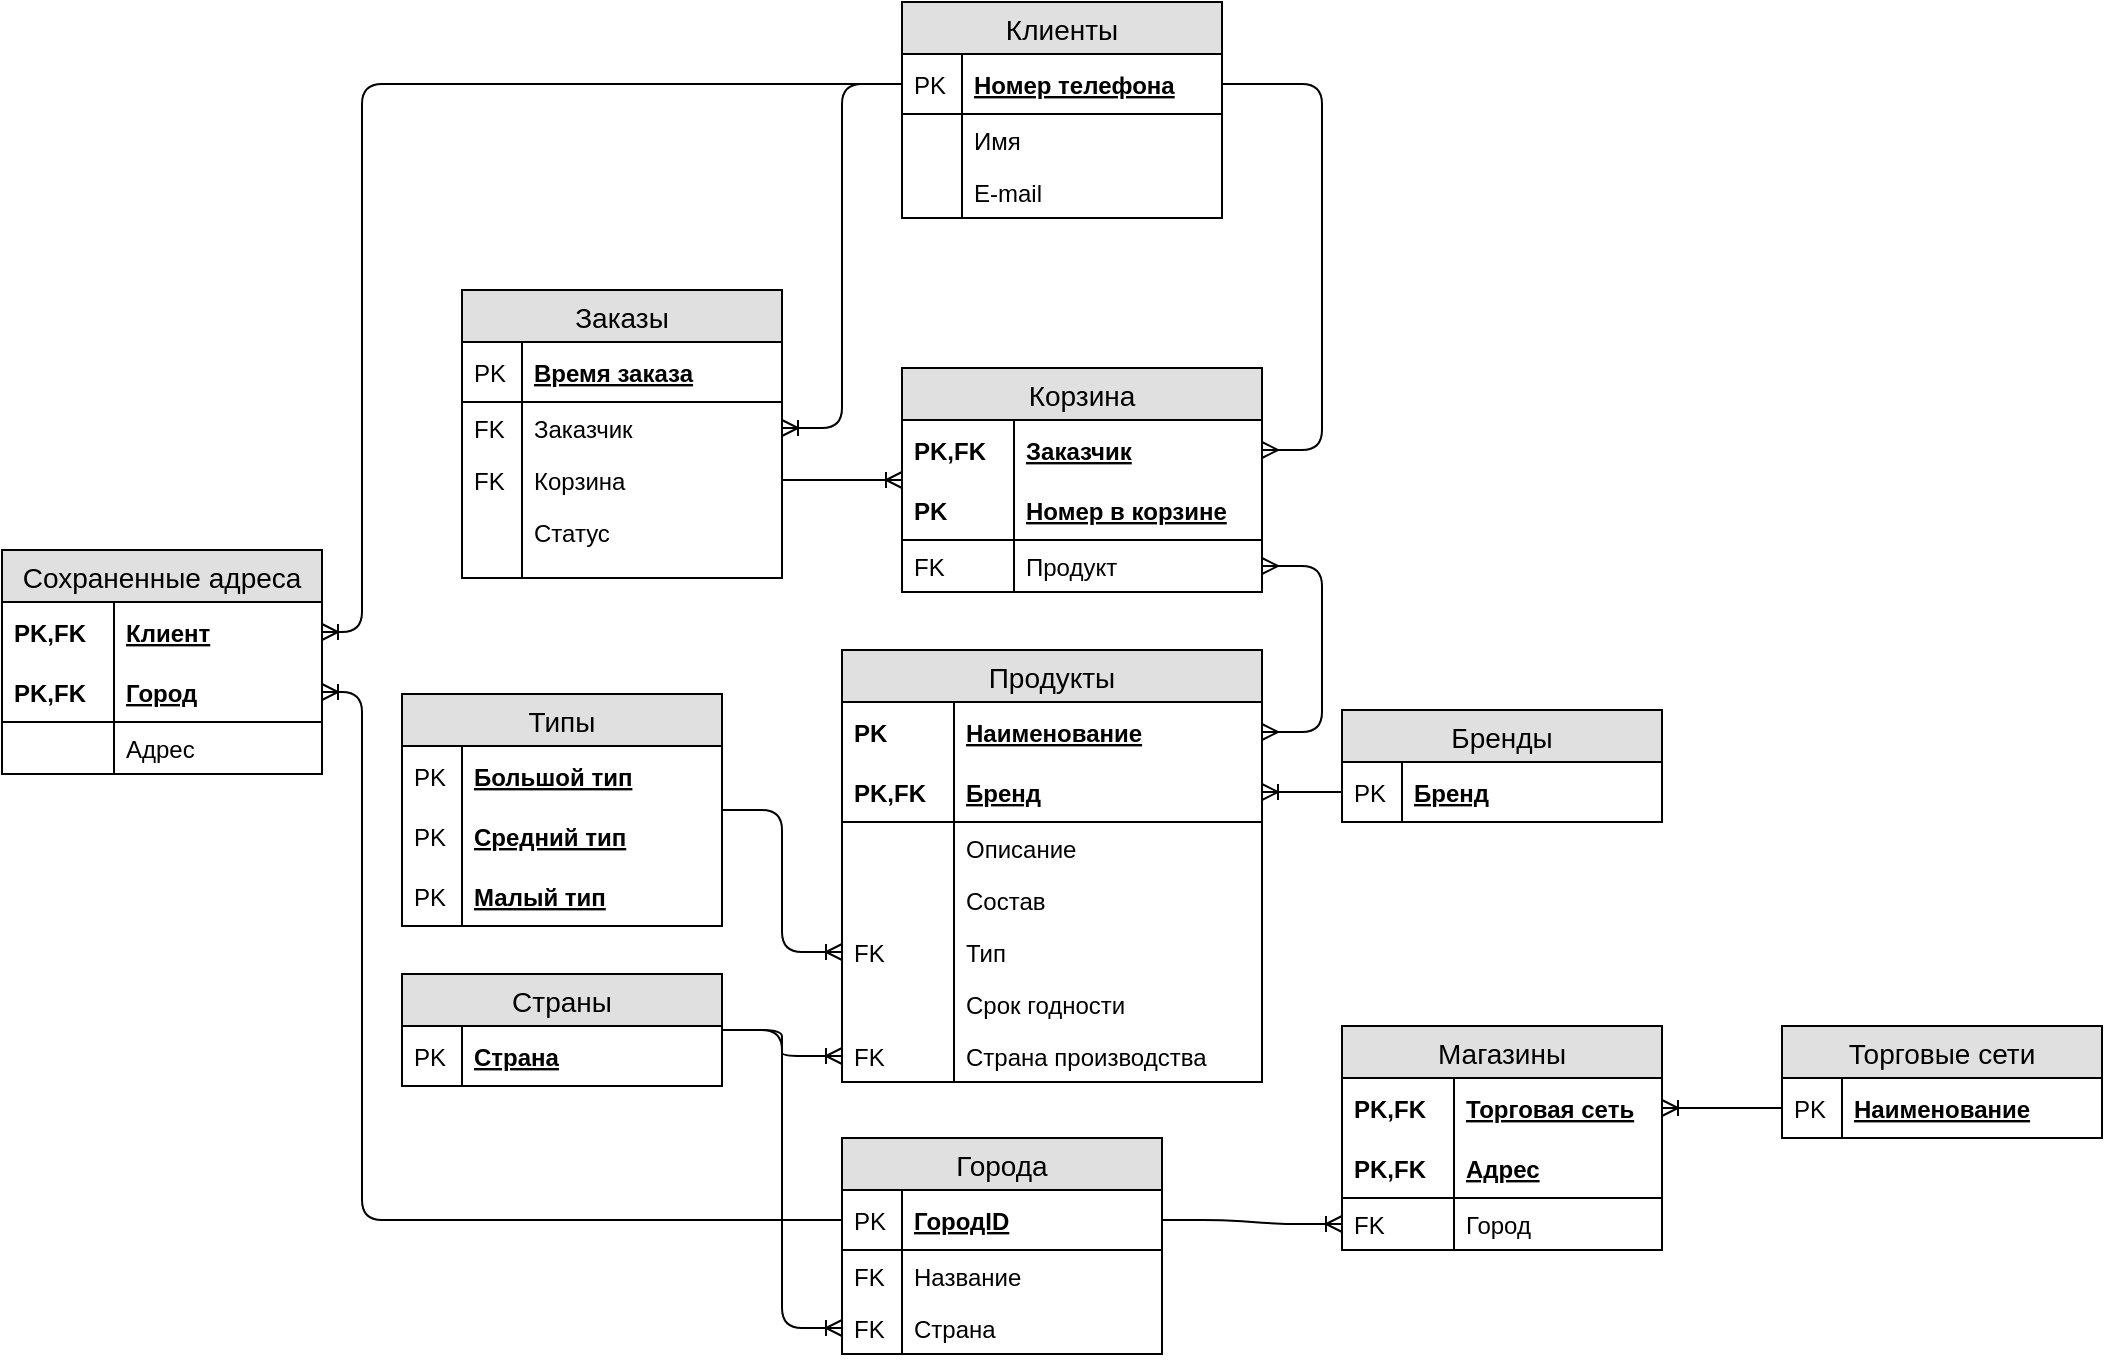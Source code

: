 <mxfile version="12.8.8" type="github">
  <diagram name="Page-1" id="a7904f86-f2b4-8e86-fa97-74104820619b">
    <mxGraphModel dx="1320" dy="881" grid="1" gridSize="10" guides="1" tooltips="1" connect="1" arrows="1" fold="1" page="0" pageScale="1" pageWidth="1100" pageHeight="850" background="#ffffff" math="0" shadow="0">
      <root>
        <mxCell id="0" />
        <mxCell id="1" parent="0" />
        <mxCell id="tmz-sZiypVRtb8XCQKGS-54" value="Продукты" style="swimlane;fontStyle=0;childLayout=stackLayout;horizontal=1;startSize=26;fillColor=#e0e0e0;horizontalStack=0;resizeParent=1;resizeParentMax=0;resizeLast=0;collapsible=1;marginBottom=0;swimlaneFillColor=#ffffff;align=center;fontSize=14;strokeColor=#000000;" parent="1" vertex="1">
          <mxGeometry x="480" y="40" width="210" height="216" as="geometry" />
        </mxCell>
        <mxCell id="tmz-sZiypVRtb8XCQKGS-55" value="Наименование" style="shape=partialRectangle;top=0;left=0;right=0;bottom=0;align=left;verticalAlign=middle;fillColor=none;spacingLeft=60;spacingRight=4;overflow=hidden;rotatable=0;points=[[0,0.5],[1,0.5]];portConstraint=eastwest;dropTarget=0;fontStyle=5;fontSize=12;" parent="tmz-sZiypVRtb8XCQKGS-54" vertex="1">
          <mxGeometry y="26" width="210" height="30" as="geometry" />
        </mxCell>
        <mxCell id="tmz-sZiypVRtb8XCQKGS-56" value="PK" style="shape=partialRectangle;fontStyle=1;top=0;left=0;bottom=0;fillColor=none;align=left;verticalAlign=middle;spacingLeft=4;spacingRight=4;overflow=hidden;rotatable=0;points=[];portConstraint=eastwest;part=1;fontSize=12;" parent="tmz-sZiypVRtb8XCQKGS-55" vertex="1" connectable="0">
          <mxGeometry width="56" height="30" as="geometry" />
        </mxCell>
        <mxCell id="tmz-sZiypVRtb8XCQKGS-57" value="Бренд" style="shape=partialRectangle;top=0;left=0;right=0;bottom=1;align=left;verticalAlign=middle;fillColor=none;spacingLeft=60;spacingRight=4;overflow=hidden;rotatable=0;points=[[0,0.5],[1,0.5]];portConstraint=eastwest;dropTarget=0;fontStyle=5;fontSize=12;" parent="tmz-sZiypVRtb8XCQKGS-54" vertex="1">
          <mxGeometry y="56" width="210" height="30" as="geometry" />
        </mxCell>
        <mxCell id="tmz-sZiypVRtb8XCQKGS-58" value="PK,FK" style="shape=partialRectangle;fontStyle=1;top=0;left=0;bottom=0;fillColor=none;align=left;verticalAlign=middle;spacingLeft=4;spacingRight=4;overflow=hidden;rotatable=0;points=[];portConstraint=eastwest;part=1;fontSize=12;" parent="tmz-sZiypVRtb8XCQKGS-57" vertex="1" connectable="0">
          <mxGeometry width="56" height="30" as="geometry" />
        </mxCell>
        <mxCell id="tmz-sZiypVRtb8XCQKGS-59" value="Описание" style="shape=partialRectangle;top=0;left=0;right=0;bottom=0;align=left;verticalAlign=top;fillColor=none;spacingLeft=60;spacingRight=4;overflow=hidden;rotatable=0;points=[[0,0.5],[1,0.5]];portConstraint=eastwest;dropTarget=0;fontSize=12;" parent="tmz-sZiypVRtb8XCQKGS-54" vertex="1">
          <mxGeometry y="86" width="210" height="26" as="geometry" />
        </mxCell>
        <mxCell id="tmz-sZiypVRtb8XCQKGS-60" value="" style="shape=partialRectangle;top=0;left=0;bottom=0;fillColor=none;align=left;verticalAlign=top;spacingLeft=4;spacingRight=4;overflow=hidden;rotatable=0;points=[];portConstraint=eastwest;part=1;fontSize=12;" parent="tmz-sZiypVRtb8XCQKGS-59" vertex="1" connectable="0">
          <mxGeometry width="56" height="26" as="geometry" />
        </mxCell>
        <mxCell id="tmz-sZiypVRtb8XCQKGS-61" value="Состав" style="shape=partialRectangle;top=0;left=0;right=0;bottom=0;align=left;verticalAlign=top;fillColor=none;spacingLeft=60;spacingRight=4;overflow=hidden;rotatable=0;points=[[0,0.5],[1,0.5]];portConstraint=eastwest;dropTarget=0;fontSize=12;" parent="tmz-sZiypVRtb8XCQKGS-54" vertex="1">
          <mxGeometry y="112" width="210" height="26" as="geometry" />
        </mxCell>
        <mxCell id="tmz-sZiypVRtb8XCQKGS-62" value="" style="shape=partialRectangle;top=0;left=0;bottom=0;fillColor=none;align=left;verticalAlign=top;spacingLeft=4;spacingRight=4;overflow=hidden;rotatable=0;points=[];portConstraint=eastwest;part=1;fontSize=12;" parent="tmz-sZiypVRtb8XCQKGS-61" vertex="1" connectable="0">
          <mxGeometry width="56" height="26" as="geometry" />
        </mxCell>
        <mxCell id="tmz-sZiypVRtb8XCQKGS-63" value="Тип" style="shape=partialRectangle;top=0;left=0;right=0;bottom=0;align=left;verticalAlign=top;fillColor=none;spacingLeft=60;spacingRight=4;overflow=hidden;rotatable=0;points=[[0,0.5],[1,0.5]];portConstraint=eastwest;dropTarget=0;fontSize=12;" parent="tmz-sZiypVRtb8XCQKGS-54" vertex="1">
          <mxGeometry y="138" width="210" height="26" as="geometry" />
        </mxCell>
        <mxCell id="tmz-sZiypVRtb8XCQKGS-64" value="FK" style="shape=partialRectangle;top=0;left=0;bottom=0;fillColor=none;align=left;verticalAlign=top;spacingLeft=4;spacingRight=4;overflow=hidden;rotatable=0;points=[];portConstraint=eastwest;part=1;fontSize=12;" parent="tmz-sZiypVRtb8XCQKGS-63" vertex="1" connectable="0">
          <mxGeometry width="56" height="26" as="geometry" />
        </mxCell>
        <mxCell id="tmz-sZiypVRtb8XCQKGS-65" value="Срок годности" style="shape=partialRectangle;top=0;left=0;right=0;bottom=0;align=left;verticalAlign=top;fillColor=none;spacingLeft=60;spacingRight=4;overflow=hidden;rotatable=0;points=[[0,0.5],[1,0.5]];portConstraint=eastwest;dropTarget=0;fontSize=12;" parent="tmz-sZiypVRtb8XCQKGS-54" vertex="1">
          <mxGeometry y="164" width="210" height="26" as="geometry" />
        </mxCell>
        <mxCell id="tmz-sZiypVRtb8XCQKGS-66" value="" style="shape=partialRectangle;top=0;left=0;bottom=0;fillColor=none;align=left;verticalAlign=top;spacingLeft=4;spacingRight=4;overflow=hidden;rotatable=0;points=[];portConstraint=eastwest;part=1;fontSize=12;" parent="tmz-sZiypVRtb8XCQKGS-65" vertex="1" connectable="0">
          <mxGeometry width="56" height="26" as="geometry" />
        </mxCell>
        <mxCell id="tmz-sZiypVRtb8XCQKGS-67" value="Страна производства" style="shape=partialRectangle;top=0;left=0;right=0;bottom=0;align=left;verticalAlign=top;fillColor=none;spacingLeft=60;spacingRight=4;overflow=hidden;rotatable=0;points=[[0,0.5],[1,0.5]];portConstraint=eastwest;dropTarget=0;fontSize=12;" parent="tmz-sZiypVRtb8XCQKGS-54" vertex="1">
          <mxGeometry y="190" width="210" height="26" as="geometry" />
        </mxCell>
        <mxCell id="tmz-sZiypVRtb8XCQKGS-68" value="FK" style="shape=partialRectangle;top=0;left=0;bottom=0;fillColor=none;align=left;verticalAlign=top;spacingLeft=4;spacingRight=4;overflow=hidden;rotatable=0;points=[];portConstraint=eastwest;part=1;fontSize=12;" parent="tmz-sZiypVRtb8XCQKGS-67" vertex="1" connectable="0">
          <mxGeometry width="56" height="26" as="geometry" />
        </mxCell>
        <mxCell id="tmz-sZiypVRtb8XCQKGS-88" value="Страны" style="swimlane;fontStyle=0;childLayout=stackLayout;horizontal=1;startSize=26;fillColor=#e0e0e0;horizontalStack=0;resizeParent=1;resizeParentMax=0;resizeLast=0;collapsible=1;marginBottom=0;swimlaneFillColor=#ffffff;align=center;fontSize=14;strokeColor=#000000;" parent="1" vertex="1">
          <mxGeometry x="260" y="202" width="160" height="56" as="geometry" />
        </mxCell>
        <mxCell id="tmz-sZiypVRtb8XCQKGS-89" value="Страна" style="shape=partialRectangle;top=0;left=0;right=0;bottom=1;align=left;verticalAlign=middle;fillColor=none;spacingLeft=34;spacingRight=4;overflow=hidden;rotatable=0;points=[[0,0.5],[1,0.5]];portConstraint=eastwest;dropTarget=0;fontStyle=5;fontSize=12;" parent="tmz-sZiypVRtb8XCQKGS-88" vertex="1">
          <mxGeometry y="26" width="160" height="30" as="geometry" />
        </mxCell>
        <mxCell id="tmz-sZiypVRtb8XCQKGS-90" value="PK" style="shape=partialRectangle;top=0;left=0;bottom=0;fillColor=none;align=left;verticalAlign=middle;spacingLeft=4;spacingRight=4;overflow=hidden;rotatable=0;points=[];portConstraint=eastwest;part=1;fontSize=12;" parent="tmz-sZiypVRtb8XCQKGS-89" vertex="1" connectable="0">
          <mxGeometry width="30" height="30" as="geometry" />
        </mxCell>
        <mxCell id="tmz-sZiypVRtb8XCQKGS-99" value="" style="fontSize=12;html=1;endArrow=ERoneToMany;edgeStyle=entityRelationEdgeStyle;" parent="1" source="tmz-sZiypVRtb8XCQKGS-88" target="tmz-sZiypVRtb8XCQKGS-67" edge="1">
          <mxGeometry width="100" height="100" relative="1" as="geometry">
            <mxPoint x="20" y="400" as="sourcePoint" />
            <mxPoint x="120" y="300" as="targetPoint" />
          </mxGeometry>
        </mxCell>
        <mxCell id="tmz-sZiypVRtb8XCQKGS-107" value="Торговые сети" style="swimlane;fontStyle=0;childLayout=stackLayout;horizontal=1;startSize=26;fillColor=#e0e0e0;horizontalStack=0;resizeParent=1;resizeParentMax=0;resizeLast=0;collapsible=1;marginBottom=0;swimlaneFillColor=#ffffff;align=center;fontSize=14;strokeColor=#000000;" parent="1" vertex="1">
          <mxGeometry x="950" y="228.0" width="160" height="56" as="geometry" />
        </mxCell>
        <mxCell id="tmz-sZiypVRtb8XCQKGS-108" value="Наименование" style="shape=partialRectangle;top=0;left=0;right=0;bottom=1;align=left;verticalAlign=middle;fillColor=none;spacingLeft=34;spacingRight=4;overflow=hidden;rotatable=0;points=[[0,0.5],[1,0.5]];portConstraint=eastwest;dropTarget=0;fontStyle=5;fontSize=12;" parent="tmz-sZiypVRtb8XCQKGS-107" vertex="1">
          <mxGeometry y="26" width="160" height="30" as="geometry" />
        </mxCell>
        <mxCell id="tmz-sZiypVRtb8XCQKGS-109" value="PK" style="shape=partialRectangle;top=0;left=0;bottom=0;fillColor=none;align=left;verticalAlign=middle;spacingLeft=4;spacingRight=4;overflow=hidden;rotatable=0;points=[];portConstraint=eastwest;part=1;fontSize=12;" parent="tmz-sZiypVRtb8XCQKGS-108" vertex="1" connectable="0">
          <mxGeometry width="30" height="30" as="geometry" />
        </mxCell>
        <mxCell id="tmz-sZiypVRtb8XCQKGS-118" value="Города" style="swimlane;fontStyle=0;childLayout=stackLayout;horizontal=1;startSize=26;fillColor=#e0e0e0;horizontalStack=0;resizeParent=1;resizeParentMax=0;resizeLast=0;collapsible=1;marginBottom=0;swimlaneFillColor=#ffffff;align=center;fontSize=14;strokeColor=#000000;" parent="1" vertex="1">
          <mxGeometry x="480" y="284" width="160" height="108" as="geometry" />
        </mxCell>
        <mxCell id="tmz-sZiypVRtb8XCQKGS-119" value="ГородID" style="shape=partialRectangle;top=0;left=0;right=0;bottom=1;align=left;verticalAlign=middle;fillColor=none;spacingLeft=34;spacingRight=4;overflow=hidden;rotatable=0;points=[[0,0.5],[1,0.5]];portConstraint=eastwest;dropTarget=0;fontStyle=5;fontSize=12;" parent="tmz-sZiypVRtb8XCQKGS-118" vertex="1">
          <mxGeometry y="26" width="160" height="30" as="geometry" />
        </mxCell>
        <mxCell id="tmz-sZiypVRtb8XCQKGS-120" value="PK" style="shape=partialRectangle;top=0;left=0;bottom=0;fillColor=none;align=left;verticalAlign=middle;spacingLeft=4;spacingRight=4;overflow=hidden;rotatable=0;points=[];portConstraint=eastwest;part=1;fontSize=12;" parent="tmz-sZiypVRtb8XCQKGS-119" vertex="1" connectable="0">
          <mxGeometry width="30" height="30" as="geometry" />
        </mxCell>
        <mxCell id="tmz-sZiypVRtb8XCQKGS-121" value="Название" style="shape=partialRectangle;top=0;left=0;right=0;bottom=0;align=left;verticalAlign=top;fillColor=none;spacingLeft=34;spacingRight=4;overflow=hidden;rotatable=0;points=[[0,0.5],[1,0.5]];portConstraint=eastwest;dropTarget=0;fontSize=12;" parent="tmz-sZiypVRtb8XCQKGS-118" vertex="1">
          <mxGeometry y="56" width="160" height="26" as="geometry" />
        </mxCell>
        <mxCell id="tmz-sZiypVRtb8XCQKGS-122" value="FK" style="shape=partialRectangle;top=0;left=0;bottom=0;fillColor=none;align=left;verticalAlign=top;spacingLeft=4;spacingRight=4;overflow=hidden;rotatable=0;points=[];portConstraint=eastwest;part=1;fontSize=12;" parent="tmz-sZiypVRtb8XCQKGS-121" vertex="1" connectable="0">
          <mxGeometry width="30" height="26" as="geometry" />
        </mxCell>
        <mxCell id="tmz-sZiypVRtb8XCQKGS-177" value="Страна" style="shape=partialRectangle;top=0;left=0;right=0;bottom=0;align=left;verticalAlign=top;fillColor=none;spacingLeft=34;spacingRight=4;overflow=hidden;rotatable=0;points=[[0,0.5],[1,0.5]];portConstraint=eastwest;dropTarget=0;fontSize=12;" parent="tmz-sZiypVRtb8XCQKGS-118" vertex="1">
          <mxGeometry y="82" width="160" height="26" as="geometry" />
        </mxCell>
        <mxCell id="tmz-sZiypVRtb8XCQKGS-178" value="FK" style="shape=partialRectangle;top=0;left=0;bottom=0;fillColor=none;align=left;verticalAlign=top;spacingLeft=4;spacingRight=4;overflow=hidden;rotatable=0;points=[];portConstraint=eastwest;part=1;fontSize=12;" parent="tmz-sZiypVRtb8XCQKGS-177" vertex="1" connectable="0">
          <mxGeometry width="30" height="26" as="geometry" />
        </mxCell>
        <mxCell id="tmz-sZiypVRtb8XCQKGS-129" value="" style="edgeStyle=entityRelationEdgeStyle;fontSize=12;html=1;endArrow=ERoneToMany;" parent="1" source="tmz-sZiypVRtb8XCQKGS-88" target="tmz-sZiypVRtb8XCQKGS-177" edge="1">
          <mxGeometry width="100" height="100" relative="1" as="geometry">
            <mxPoint x="30" y="440" as="sourcePoint" />
            <mxPoint x="130" y="340" as="targetPoint" />
          </mxGeometry>
        </mxCell>
        <mxCell id="tmz-sZiypVRtb8XCQKGS-130" value="Магазины" style="swimlane;fontStyle=0;childLayout=stackLayout;horizontal=1;startSize=26;fillColor=#e0e0e0;horizontalStack=0;resizeParent=1;resizeParentMax=0;resizeLast=0;collapsible=1;marginBottom=0;swimlaneFillColor=#ffffff;align=center;fontSize=14;strokeColor=#000000;" parent="1" vertex="1">
          <mxGeometry x="730" y="228.0" width="160" height="112" as="geometry" />
        </mxCell>
        <mxCell id="tmz-sZiypVRtb8XCQKGS-131" value="Торговая сеть" style="shape=partialRectangle;top=0;left=0;right=0;bottom=0;align=left;verticalAlign=middle;fillColor=none;spacingLeft=60;spacingRight=4;overflow=hidden;rotatable=0;points=[[0,0.5],[1,0.5]];portConstraint=eastwest;dropTarget=0;fontStyle=5;fontSize=12;" parent="tmz-sZiypVRtb8XCQKGS-130" vertex="1">
          <mxGeometry y="26" width="160" height="30" as="geometry" />
        </mxCell>
        <mxCell id="tmz-sZiypVRtb8XCQKGS-132" value="PK,FK" style="shape=partialRectangle;fontStyle=1;top=0;left=0;bottom=0;fillColor=none;align=left;verticalAlign=middle;spacingLeft=4;spacingRight=4;overflow=hidden;rotatable=0;points=[];portConstraint=eastwest;part=1;fontSize=12;" parent="tmz-sZiypVRtb8XCQKGS-131" vertex="1" connectable="0">
          <mxGeometry width="56" height="30" as="geometry" />
        </mxCell>
        <mxCell id="tmz-sZiypVRtb8XCQKGS-133" value="Адрес" style="shape=partialRectangle;top=0;left=0;right=0;bottom=1;align=left;verticalAlign=middle;fillColor=none;spacingLeft=60;spacingRight=4;overflow=hidden;rotatable=0;points=[[0,0.5],[1,0.5]];portConstraint=eastwest;dropTarget=0;fontStyle=5;fontSize=12;" parent="tmz-sZiypVRtb8XCQKGS-130" vertex="1">
          <mxGeometry y="56" width="160" height="30" as="geometry" />
        </mxCell>
        <mxCell id="tmz-sZiypVRtb8XCQKGS-134" value="PK,FK" style="shape=partialRectangle;fontStyle=1;top=0;left=0;bottom=0;fillColor=none;align=left;verticalAlign=middle;spacingLeft=4;spacingRight=4;overflow=hidden;rotatable=0;points=[];portConstraint=eastwest;part=1;fontSize=12;" parent="tmz-sZiypVRtb8XCQKGS-133" vertex="1" connectable="0">
          <mxGeometry width="56" height="30" as="geometry" />
        </mxCell>
        <mxCell id="tmz-sZiypVRtb8XCQKGS-135" value="Город" style="shape=partialRectangle;top=0;left=0;right=0;bottom=0;align=left;verticalAlign=top;fillColor=none;spacingLeft=60;spacingRight=4;overflow=hidden;rotatable=0;points=[[0,0.5],[1,0.5]];portConstraint=eastwest;dropTarget=0;fontSize=12;" parent="tmz-sZiypVRtb8XCQKGS-130" vertex="1">
          <mxGeometry y="86" width="160" height="26" as="geometry" />
        </mxCell>
        <mxCell id="tmz-sZiypVRtb8XCQKGS-136" value="FK" style="shape=partialRectangle;top=0;left=0;bottom=0;fillColor=none;align=left;verticalAlign=top;spacingLeft=4;spacingRight=4;overflow=hidden;rotatable=0;points=[];portConstraint=eastwest;part=1;fontSize=12;" parent="tmz-sZiypVRtb8XCQKGS-135" vertex="1" connectable="0">
          <mxGeometry width="56" height="26" as="geometry" />
        </mxCell>
        <mxCell id="tmz-sZiypVRtb8XCQKGS-137" value="" style="edgeStyle=entityRelationEdgeStyle;fontSize=12;html=1;endArrow=ERoneToMany;" parent="1" source="tmz-sZiypVRtb8XCQKGS-108" target="tmz-sZiypVRtb8XCQKGS-131" edge="1">
          <mxGeometry width="100" height="100" relative="1" as="geometry">
            <mxPoint x="30" y="570" as="sourcePoint" />
            <mxPoint x="130" y="470" as="targetPoint" />
          </mxGeometry>
        </mxCell>
        <mxCell id="tmz-sZiypVRtb8XCQKGS-141" value="" style="edgeStyle=entityRelationEdgeStyle;fontSize=12;html=1;endArrow=ERoneToMany;" parent="1" source="tmz-sZiypVRtb8XCQKGS-119" target="tmz-sZiypVRtb8XCQKGS-135" edge="1">
          <mxGeometry width="100" height="100" relative="1" as="geometry">
            <mxPoint x="30" y="600" as="sourcePoint" />
            <mxPoint x="130" y="500" as="targetPoint" />
          </mxGeometry>
        </mxCell>
        <mxCell id="tmz-sZiypVRtb8XCQKGS-149" value="Типы" style="swimlane;fontStyle=0;childLayout=stackLayout;horizontal=1;startSize=26;fillColor=#e0e0e0;horizontalStack=0;resizeParent=1;resizeParentMax=0;resizeLast=0;collapsible=1;marginBottom=0;swimlaneFillColor=#ffffff;align=center;fontSize=14;strokeColor=#000000;" parent="1" vertex="1">
          <mxGeometry x="260" y="62" width="160" height="116" as="geometry" />
        </mxCell>
        <mxCell id="tmz-sZiypVRtb8XCQKGS-150" value="Большой тип" style="shape=partialRectangle;top=0;left=0;right=0;bottom=1;align=left;verticalAlign=middle;fillColor=none;spacingLeft=34;spacingRight=4;overflow=hidden;rotatable=0;points=[[0,0.5],[1,0.5]];portConstraint=eastwest;dropTarget=0;fontStyle=5;fontSize=12;strokeColor=none;" parent="tmz-sZiypVRtb8XCQKGS-149" vertex="1">
          <mxGeometry y="26" width="160" height="30" as="geometry" />
        </mxCell>
        <mxCell id="tmz-sZiypVRtb8XCQKGS-151" value="PK" style="shape=partialRectangle;top=0;left=0;bottom=0;fillColor=none;align=left;verticalAlign=middle;spacingLeft=4;spacingRight=4;overflow=hidden;rotatable=0;points=[];portConstraint=eastwest;part=1;fontSize=12;" parent="tmz-sZiypVRtb8XCQKGS-150" vertex="1" connectable="0">
          <mxGeometry width="30" height="30" as="geometry" />
        </mxCell>
        <mxCell id="tmz-sZiypVRtb8XCQKGS-160" value="Средний тип" style="shape=partialRectangle;top=0;left=0;right=0;bottom=1;align=left;verticalAlign=middle;fillColor=none;spacingLeft=34;spacingRight=4;overflow=hidden;rotatable=0;points=[[0,0.5],[1,0.5]];portConstraint=eastwest;dropTarget=0;fontStyle=5;fontSize=12;strokeColor=none;" parent="tmz-sZiypVRtb8XCQKGS-149" vertex="1">
          <mxGeometry y="56" width="160" height="30" as="geometry" />
        </mxCell>
        <mxCell id="tmz-sZiypVRtb8XCQKGS-161" value="PK" style="shape=partialRectangle;top=0;left=0;bottom=0;fillColor=none;align=left;verticalAlign=middle;spacingLeft=4;spacingRight=4;overflow=hidden;rotatable=0;points=[];portConstraint=eastwest;part=1;fontSize=12;" parent="tmz-sZiypVRtb8XCQKGS-160" vertex="1" connectable="0">
          <mxGeometry width="30" height="30" as="geometry" />
        </mxCell>
        <mxCell id="tmz-sZiypVRtb8XCQKGS-162" value="Малый тип" style="shape=partialRectangle;top=0;left=0;right=0;bottom=1;align=left;verticalAlign=middle;fillColor=none;spacingLeft=34;spacingRight=4;overflow=hidden;rotatable=0;points=[[0,0.5],[1,0.5]];portConstraint=eastwest;dropTarget=0;fontStyle=5;fontSize=12;" parent="tmz-sZiypVRtb8XCQKGS-149" vertex="1">
          <mxGeometry y="86" width="160" height="30" as="geometry" />
        </mxCell>
        <mxCell id="tmz-sZiypVRtb8XCQKGS-163" value="PK" style="shape=partialRectangle;top=0;left=0;bottom=0;fillColor=none;align=left;verticalAlign=middle;spacingLeft=4;spacingRight=4;overflow=hidden;rotatable=0;points=[];portConstraint=eastwest;part=1;fontSize=12;" parent="tmz-sZiypVRtb8XCQKGS-162" vertex="1" connectable="0">
          <mxGeometry width="30" height="30" as="geometry" />
        </mxCell>
        <mxCell id="tmz-sZiypVRtb8XCQKGS-164" value="" style="edgeStyle=entityRelationEdgeStyle;fontSize=12;html=1;endArrow=ERoneToMany;" parent="1" source="tmz-sZiypVRtb8XCQKGS-149" target="tmz-sZiypVRtb8XCQKGS-63" edge="1">
          <mxGeometry width="100" height="100" relative="1" as="geometry">
            <mxPoint x="60" y="600" as="sourcePoint" />
            <mxPoint x="160" y="500" as="targetPoint" />
          </mxGeometry>
        </mxCell>
        <mxCell id="tmz-sZiypVRtb8XCQKGS-165" value="Бренды" style="swimlane;fontStyle=0;childLayout=stackLayout;horizontal=1;startSize=26;fillColor=#e0e0e0;horizontalStack=0;resizeParent=1;resizeParentMax=0;resizeLast=0;collapsible=1;marginBottom=0;swimlaneFillColor=#ffffff;align=center;fontSize=14;strokeColor=#000000;" parent="1" vertex="1">
          <mxGeometry x="730" y="70" width="160" height="56" as="geometry" />
        </mxCell>
        <mxCell id="tmz-sZiypVRtb8XCQKGS-166" value="Бренд" style="shape=partialRectangle;top=0;left=0;right=0;bottom=1;align=left;verticalAlign=middle;fillColor=none;spacingLeft=34;spacingRight=4;overflow=hidden;rotatable=0;points=[[0,0.5],[1,0.5]];portConstraint=eastwest;dropTarget=0;fontStyle=5;fontSize=12;" parent="tmz-sZiypVRtb8XCQKGS-165" vertex="1">
          <mxGeometry y="26" width="160" height="30" as="geometry" />
        </mxCell>
        <mxCell id="tmz-sZiypVRtb8XCQKGS-167" value="PK" style="shape=partialRectangle;top=0;left=0;bottom=0;fillColor=none;align=left;verticalAlign=middle;spacingLeft=4;spacingRight=4;overflow=hidden;rotatable=0;points=[];portConstraint=eastwest;part=1;fontSize=12;" parent="tmz-sZiypVRtb8XCQKGS-166" vertex="1" connectable="0">
          <mxGeometry width="30" height="30" as="geometry" />
        </mxCell>
        <mxCell id="tmz-sZiypVRtb8XCQKGS-176" value="" style="edgeStyle=entityRelationEdgeStyle;fontSize=12;html=1;endArrow=ERoneToMany;" parent="1" source="tmz-sZiypVRtb8XCQKGS-166" target="tmz-sZiypVRtb8XCQKGS-57" edge="1">
          <mxGeometry width="100" height="100" relative="1" as="geometry">
            <mxPoint x="60" y="600" as="sourcePoint" />
            <mxPoint x="160" y="500" as="targetPoint" />
          </mxGeometry>
        </mxCell>
        <mxCell id="tmz-sZiypVRtb8XCQKGS-189" value="Заказы" style="swimlane;fontStyle=0;childLayout=stackLayout;horizontal=1;startSize=26;fillColor=#e0e0e0;horizontalStack=0;resizeParent=1;resizeParentMax=0;resizeLast=0;collapsible=1;marginBottom=0;swimlaneFillColor=#ffffff;align=center;fontSize=14;strokeColor=#000000;" parent="1" vertex="1">
          <mxGeometry x="290" y="-140.0" width="160" height="144" as="geometry" />
        </mxCell>
        <mxCell id="tmz-sZiypVRtb8XCQKGS-190" value="Время заказа" style="shape=partialRectangle;top=0;left=0;right=0;bottom=1;align=left;verticalAlign=middle;fillColor=none;spacingLeft=34;spacingRight=4;overflow=hidden;rotatable=0;points=[[0,0.5],[1,0.5]];portConstraint=eastwest;dropTarget=0;fontStyle=5;fontSize=12;" parent="tmz-sZiypVRtb8XCQKGS-189" vertex="1">
          <mxGeometry y="26" width="160" height="30" as="geometry" />
        </mxCell>
        <mxCell id="tmz-sZiypVRtb8XCQKGS-191" value="PK" style="shape=partialRectangle;top=0;left=0;bottom=0;fillColor=none;align=left;verticalAlign=middle;spacingLeft=4;spacingRight=4;overflow=hidden;rotatable=0;points=[];portConstraint=eastwest;part=1;fontSize=12;" parent="tmz-sZiypVRtb8XCQKGS-190" vertex="1" connectable="0">
          <mxGeometry width="30" height="30" as="geometry" />
        </mxCell>
        <mxCell id="tmz-sZiypVRtb8XCQKGS-192" value="Заказчик" style="shape=partialRectangle;top=0;left=0;right=0;bottom=0;align=left;verticalAlign=top;fillColor=none;spacingLeft=34;spacingRight=4;overflow=hidden;rotatable=0;points=[[0,0.5],[1,0.5]];portConstraint=eastwest;dropTarget=0;fontSize=12;" parent="tmz-sZiypVRtb8XCQKGS-189" vertex="1">
          <mxGeometry y="56" width="160" height="26" as="geometry" />
        </mxCell>
        <mxCell id="tmz-sZiypVRtb8XCQKGS-193" value="FK" style="shape=partialRectangle;top=0;left=0;bottom=0;fillColor=none;align=left;verticalAlign=top;spacingLeft=4;spacingRight=4;overflow=hidden;rotatable=0;points=[];portConstraint=eastwest;part=1;fontSize=12;" parent="tmz-sZiypVRtb8XCQKGS-192" vertex="1" connectable="0">
          <mxGeometry width="30" height="26" as="geometry" />
        </mxCell>
        <mxCell id="tmz-sZiypVRtb8XCQKGS-194" value="Корзина" style="shape=partialRectangle;top=0;left=0;right=0;bottom=0;align=left;verticalAlign=top;fillColor=none;spacingLeft=34;spacingRight=4;overflow=hidden;rotatable=0;points=[[0,0.5],[1,0.5]];portConstraint=eastwest;dropTarget=0;fontSize=12;" parent="tmz-sZiypVRtb8XCQKGS-189" vertex="1">
          <mxGeometry y="82" width="160" height="26" as="geometry" />
        </mxCell>
        <mxCell id="tmz-sZiypVRtb8XCQKGS-195" value="FK" style="shape=partialRectangle;top=0;left=0;bottom=0;fillColor=none;align=left;verticalAlign=top;spacingLeft=4;spacingRight=4;overflow=hidden;rotatable=0;points=[];portConstraint=eastwest;part=1;fontSize=12;" parent="tmz-sZiypVRtb8XCQKGS-194" vertex="1" connectable="0">
          <mxGeometry width="30" height="26" as="geometry" />
        </mxCell>
        <mxCell id="tmz-sZiypVRtb8XCQKGS-196" value="Статус" style="shape=partialRectangle;top=0;left=0;right=0;bottom=0;align=left;verticalAlign=top;fillColor=none;spacingLeft=34;spacingRight=4;overflow=hidden;rotatable=0;points=[[0,0.5],[1,0.5]];portConstraint=eastwest;dropTarget=0;fontSize=12;" parent="tmz-sZiypVRtb8XCQKGS-189" vertex="1">
          <mxGeometry y="108" width="160" height="26" as="geometry" />
        </mxCell>
        <mxCell id="tmz-sZiypVRtb8XCQKGS-197" value="" style="shape=partialRectangle;top=0;left=0;bottom=0;fillColor=none;align=left;verticalAlign=top;spacingLeft=4;spacingRight=4;overflow=hidden;rotatable=0;points=[];portConstraint=eastwest;part=1;fontSize=12;" parent="tmz-sZiypVRtb8XCQKGS-196" vertex="1" connectable="0">
          <mxGeometry width="30" height="26" as="geometry" />
        </mxCell>
        <mxCell id="tmz-sZiypVRtb8XCQKGS-198" value="" style="shape=partialRectangle;top=0;left=0;right=0;bottom=0;align=left;verticalAlign=top;fillColor=none;spacingLeft=34;spacingRight=4;overflow=hidden;rotatable=0;points=[[0,0.5],[1,0.5]];portConstraint=eastwest;dropTarget=0;fontSize=12;" parent="tmz-sZiypVRtb8XCQKGS-189" vertex="1">
          <mxGeometry y="134" width="160" height="10" as="geometry" />
        </mxCell>
        <mxCell id="tmz-sZiypVRtb8XCQKGS-199" value="" style="shape=partialRectangle;top=0;left=0;bottom=0;fillColor=none;align=left;verticalAlign=top;spacingLeft=4;spacingRight=4;overflow=hidden;rotatable=0;points=[];portConstraint=eastwest;part=1;fontSize=12;" parent="tmz-sZiypVRtb8XCQKGS-198" vertex="1" connectable="0">
          <mxGeometry width="30" height="10" as="geometry" />
        </mxCell>
        <mxCell id="tmz-sZiypVRtb8XCQKGS-213" value="" style="edgeStyle=entityRelationEdgeStyle;fontSize=12;html=1;endArrow=ERoneToMany;" parent="1" source="tmz-sZiypVRtb8XCQKGS-194" target="tmz-sZiypVRtb8XCQKGS-214" edge="1">
          <mxGeometry width="100" height="100" relative="1" as="geometry">
            <mxPoint x="280" y="79.71" as="sourcePoint" />
            <mxPoint x="580.0" y="-115.0" as="targetPoint" />
          </mxGeometry>
        </mxCell>
        <mxCell id="tmz-sZiypVRtb8XCQKGS-214" value="Корзина" style="swimlane;fontStyle=0;childLayout=stackLayout;horizontal=1;startSize=26;fillColor=#e0e0e0;horizontalStack=0;resizeParent=1;resizeParentMax=0;resizeLast=0;collapsible=1;marginBottom=0;swimlaneFillColor=#ffffff;align=center;fontSize=14;strokeColor=#000000;" parent="1" vertex="1">
          <mxGeometry x="510" y="-101" width="180" height="112" as="geometry" />
        </mxCell>
        <mxCell id="tmz-sZiypVRtb8XCQKGS-215" value="Заказчик" style="shape=partialRectangle;top=0;left=0;right=0;bottom=0;align=left;verticalAlign=middle;fillColor=none;spacingLeft=60;spacingRight=4;overflow=hidden;rotatable=0;points=[[0,0.5],[1,0.5]];portConstraint=eastwest;dropTarget=0;fontStyle=5;fontSize=12;" parent="tmz-sZiypVRtb8XCQKGS-214" vertex="1">
          <mxGeometry y="26" width="180" height="30" as="geometry" />
        </mxCell>
        <mxCell id="tmz-sZiypVRtb8XCQKGS-216" value="PK,FK" style="shape=partialRectangle;fontStyle=1;top=0;left=0;bottom=0;fillColor=none;align=left;verticalAlign=middle;spacingLeft=4;spacingRight=4;overflow=hidden;rotatable=0;points=[];portConstraint=eastwest;part=1;fontSize=12;" parent="tmz-sZiypVRtb8XCQKGS-215" vertex="1" connectable="0">
          <mxGeometry width="56" height="30" as="geometry" />
        </mxCell>
        <mxCell id="tmz-sZiypVRtb8XCQKGS-217" value="Номер в корзине" style="shape=partialRectangle;top=0;left=0;right=0;bottom=1;align=left;verticalAlign=middle;fillColor=none;spacingLeft=60;spacingRight=4;overflow=hidden;rotatable=0;points=[[0,0.5],[1,0.5]];portConstraint=eastwest;dropTarget=0;fontStyle=5;fontSize=12;" parent="tmz-sZiypVRtb8XCQKGS-214" vertex="1">
          <mxGeometry y="56" width="180" height="30" as="geometry" />
        </mxCell>
        <mxCell id="tmz-sZiypVRtb8XCQKGS-218" value="PK" style="shape=partialRectangle;fontStyle=1;top=0;left=0;bottom=0;fillColor=none;align=left;verticalAlign=middle;spacingLeft=4;spacingRight=4;overflow=hidden;rotatable=0;points=[];portConstraint=eastwest;part=1;fontSize=12;" parent="tmz-sZiypVRtb8XCQKGS-217" vertex="1" connectable="0">
          <mxGeometry width="56" height="30" as="geometry" />
        </mxCell>
        <mxCell id="tmz-sZiypVRtb8XCQKGS-219" value="Продукт" style="shape=partialRectangle;top=0;left=0;right=0;bottom=0;align=left;verticalAlign=top;fillColor=none;spacingLeft=60;spacingRight=4;overflow=hidden;rotatable=0;points=[[0,0.5],[1,0.5]];portConstraint=eastwest;dropTarget=0;fontSize=12;" parent="tmz-sZiypVRtb8XCQKGS-214" vertex="1">
          <mxGeometry y="86" width="180" height="26" as="geometry" />
        </mxCell>
        <mxCell id="tmz-sZiypVRtb8XCQKGS-220" value="FK" style="shape=partialRectangle;top=0;left=0;bottom=0;fillColor=none;align=left;verticalAlign=top;spacingLeft=4;spacingRight=4;overflow=hidden;rotatable=0;points=[];portConstraint=eastwest;part=1;fontSize=12;" parent="tmz-sZiypVRtb8XCQKGS-219" vertex="1" connectable="0">
          <mxGeometry width="56" height="26" as="geometry" />
        </mxCell>
        <mxCell id="tmz-sZiypVRtb8XCQKGS-221" value="" style="edgeStyle=entityRelationEdgeStyle;fontSize=12;html=1;endArrow=ERmany;startArrow=ERmany;" parent="1" source="tmz-sZiypVRtb8XCQKGS-55" target="tmz-sZiypVRtb8XCQKGS-219" edge="1">
          <mxGeometry width="100" height="100" relative="1" as="geometry">
            <mxPoint x="700" y="10" as="sourcePoint" />
            <mxPoint x="890" y="-100" as="targetPoint" />
          </mxGeometry>
        </mxCell>
        <mxCell id="tmz-sZiypVRtb8XCQKGS-222" value="Клиенты" style="swimlane;fontStyle=0;childLayout=stackLayout;horizontal=1;startSize=26;fillColor=#e0e0e0;horizontalStack=0;resizeParent=1;resizeParentMax=0;resizeLast=0;collapsible=1;marginBottom=0;swimlaneFillColor=#ffffff;align=center;fontSize=14;strokeColor=#000000;" parent="1" vertex="1">
          <mxGeometry x="510" y="-284" width="160" height="108" as="geometry" />
        </mxCell>
        <mxCell id="tmz-sZiypVRtb8XCQKGS-223" value="Номер телефона" style="shape=partialRectangle;top=0;left=0;right=0;bottom=1;align=left;verticalAlign=middle;fillColor=none;spacingLeft=34;spacingRight=4;overflow=hidden;rotatable=0;points=[[0,0.5],[1,0.5]];portConstraint=eastwest;dropTarget=0;fontStyle=5;fontSize=12;" parent="tmz-sZiypVRtb8XCQKGS-222" vertex="1">
          <mxGeometry y="26" width="160" height="30" as="geometry" />
        </mxCell>
        <mxCell id="tmz-sZiypVRtb8XCQKGS-224" value="PK" style="shape=partialRectangle;top=0;left=0;bottom=0;fillColor=none;align=left;verticalAlign=middle;spacingLeft=4;spacingRight=4;overflow=hidden;rotatable=0;points=[];portConstraint=eastwest;part=1;fontSize=12;" parent="tmz-sZiypVRtb8XCQKGS-223" vertex="1" connectable="0">
          <mxGeometry width="30" height="30" as="geometry" />
        </mxCell>
        <mxCell id="tmz-sZiypVRtb8XCQKGS-225" value="Имя" style="shape=partialRectangle;top=0;left=0;right=0;bottom=0;align=left;verticalAlign=top;fillColor=none;spacingLeft=34;spacingRight=4;overflow=hidden;rotatable=0;points=[[0,0.5],[1,0.5]];portConstraint=eastwest;dropTarget=0;fontSize=12;" parent="tmz-sZiypVRtb8XCQKGS-222" vertex="1">
          <mxGeometry y="56" width="160" height="26" as="geometry" />
        </mxCell>
        <mxCell id="tmz-sZiypVRtb8XCQKGS-226" value="" style="shape=partialRectangle;top=0;left=0;bottom=0;fillColor=none;align=left;verticalAlign=top;spacingLeft=4;spacingRight=4;overflow=hidden;rotatable=0;points=[];portConstraint=eastwest;part=1;fontSize=12;" parent="tmz-sZiypVRtb8XCQKGS-225" vertex="1" connectable="0">
          <mxGeometry width="30" height="26" as="geometry" />
        </mxCell>
        <mxCell id="tmz-sZiypVRtb8XCQKGS-227" value="E-mail" style="shape=partialRectangle;top=0;left=0;right=0;bottom=0;align=left;verticalAlign=top;fillColor=none;spacingLeft=34;spacingRight=4;overflow=hidden;rotatable=0;points=[[0,0.5],[1,0.5]];portConstraint=eastwest;dropTarget=0;fontSize=12;" parent="tmz-sZiypVRtb8XCQKGS-222" vertex="1">
          <mxGeometry y="82" width="160" height="26" as="geometry" />
        </mxCell>
        <mxCell id="tmz-sZiypVRtb8XCQKGS-228" value="" style="shape=partialRectangle;top=0;left=0;bottom=0;fillColor=none;align=left;verticalAlign=top;spacingLeft=4;spacingRight=4;overflow=hidden;rotatable=0;points=[];portConstraint=eastwest;part=1;fontSize=12;" parent="tmz-sZiypVRtb8XCQKGS-227" vertex="1" connectable="0">
          <mxGeometry width="30" height="26" as="geometry" />
        </mxCell>
        <mxCell id="tmz-sZiypVRtb8XCQKGS-233" value="" style="edgeStyle=entityRelationEdgeStyle;fontSize=12;html=1;endArrow=ERoneToMany;" parent="1" source="tmz-sZiypVRtb8XCQKGS-223" target="tmz-sZiypVRtb8XCQKGS-192" edge="1">
          <mxGeometry width="100" height="100" relative="1" as="geometry">
            <mxPoint x="390" y="-213" as="sourcePoint" />
            <mxPoint x="470" y="-120" as="targetPoint" />
          </mxGeometry>
        </mxCell>
        <mxCell id="tmz-sZiypVRtb8XCQKGS-234" value="" style="edgeStyle=entityRelationEdgeStyle;fontSize=12;html=1;endArrow=ERmany;" parent="1" source="tmz-sZiypVRtb8XCQKGS-223" target="tmz-sZiypVRtb8XCQKGS-215" edge="1">
          <mxGeometry width="100" height="100" relative="1" as="geometry">
            <mxPoint x="720" y="-137" as="sourcePoint" />
            <mxPoint x="820" y="-237" as="targetPoint" />
          </mxGeometry>
        </mxCell>
        <mxCell id="tmz-sZiypVRtb8XCQKGS-235" value="Сохраненные адреса" style="swimlane;fontStyle=0;childLayout=stackLayout;horizontal=1;startSize=26;fillColor=#e0e0e0;horizontalStack=0;resizeParent=1;resizeParentMax=0;resizeLast=0;collapsible=1;marginBottom=0;swimlaneFillColor=#ffffff;align=center;fontSize=14;strokeColor=#000000;" parent="1" vertex="1">
          <mxGeometry x="60" y="-10" width="160" height="112" as="geometry" />
        </mxCell>
        <mxCell id="tmz-sZiypVRtb8XCQKGS-236" value="Клиент" style="shape=partialRectangle;top=0;left=0;right=0;bottom=0;align=left;verticalAlign=middle;fillColor=none;spacingLeft=60;spacingRight=4;overflow=hidden;rotatable=0;points=[[0,0.5],[1,0.5]];portConstraint=eastwest;dropTarget=0;fontStyle=5;fontSize=12;" parent="tmz-sZiypVRtb8XCQKGS-235" vertex="1">
          <mxGeometry y="26" width="160" height="30" as="geometry" />
        </mxCell>
        <mxCell id="tmz-sZiypVRtb8XCQKGS-237" value="PK,FK" style="shape=partialRectangle;fontStyle=1;top=0;left=0;bottom=0;fillColor=none;align=left;verticalAlign=middle;spacingLeft=4;spacingRight=4;overflow=hidden;rotatable=0;points=[];portConstraint=eastwest;part=1;fontSize=12;" parent="tmz-sZiypVRtb8XCQKGS-236" vertex="1" connectable="0">
          <mxGeometry width="56" height="30" as="geometry" />
        </mxCell>
        <mxCell id="tmz-sZiypVRtb8XCQKGS-238" value="Город" style="shape=partialRectangle;top=0;left=0;right=0;bottom=1;align=left;verticalAlign=middle;fillColor=none;spacingLeft=60;spacingRight=4;overflow=hidden;rotatable=0;points=[[0,0.5],[1,0.5]];portConstraint=eastwest;dropTarget=0;fontStyle=5;fontSize=12;" parent="tmz-sZiypVRtb8XCQKGS-235" vertex="1">
          <mxGeometry y="56" width="160" height="30" as="geometry" />
        </mxCell>
        <mxCell id="tmz-sZiypVRtb8XCQKGS-239" value="PK,FK" style="shape=partialRectangle;fontStyle=1;top=0;left=0;bottom=0;fillColor=none;align=left;verticalAlign=middle;spacingLeft=4;spacingRight=4;overflow=hidden;rotatable=0;points=[];portConstraint=eastwest;part=1;fontSize=12;" parent="tmz-sZiypVRtb8XCQKGS-238" vertex="1" connectable="0">
          <mxGeometry width="56" height="30" as="geometry" />
        </mxCell>
        <mxCell id="tmz-sZiypVRtb8XCQKGS-240" value="Адрес" style="shape=partialRectangle;top=0;left=0;right=0;bottom=0;align=left;verticalAlign=top;fillColor=none;spacingLeft=60;spacingRight=4;overflow=hidden;rotatable=0;points=[[0,0.5],[1,0.5]];portConstraint=eastwest;dropTarget=0;fontSize=12;" parent="tmz-sZiypVRtb8XCQKGS-235" vertex="1">
          <mxGeometry y="86" width="160" height="26" as="geometry" />
        </mxCell>
        <mxCell id="tmz-sZiypVRtb8XCQKGS-241" value="" style="shape=partialRectangle;top=0;left=0;bottom=0;fillColor=none;align=left;verticalAlign=top;spacingLeft=4;spacingRight=4;overflow=hidden;rotatable=0;points=[];portConstraint=eastwest;part=1;fontSize=12;" parent="tmz-sZiypVRtb8XCQKGS-240" vertex="1" connectable="0">
          <mxGeometry width="56" height="26" as="geometry" />
        </mxCell>
        <mxCell id="tmz-sZiypVRtb8XCQKGS-242" value="" style="edgeStyle=elbowEdgeStyle;fontSize=12;html=1;endArrow=ERoneToMany;" parent="1" source="tmz-sZiypVRtb8XCQKGS-223" target="tmz-sZiypVRtb8XCQKGS-236" edge="1">
          <mxGeometry width="100" height="100" relative="1" as="geometry">
            <mxPoint x="120" y="-150" as="sourcePoint" />
            <mxPoint x="220" y="-250" as="targetPoint" />
            <Array as="points">
              <mxPoint x="240" y="-140" />
              <mxPoint x="160" y="-100" />
            </Array>
          </mxGeometry>
        </mxCell>
        <mxCell id="tmz-sZiypVRtb8XCQKGS-243" value="" style="edgeStyle=elbowEdgeStyle;fontSize=12;html=1;endArrow=ERoneToMany;" parent="1" source="tmz-sZiypVRtb8XCQKGS-119" target="tmz-sZiypVRtb8XCQKGS-238" edge="1">
          <mxGeometry width="100" height="100" relative="1" as="geometry">
            <mxPoint x="-10" y="418" as="sourcePoint" />
            <mxPoint x="90" y="318" as="targetPoint" />
            <Array as="points">
              <mxPoint x="240" y="210" />
            </Array>
          </mxGeometry>
        </mxCell>
      </root>
    </mxGraphModel>
  </diagram>
</mxfile>
